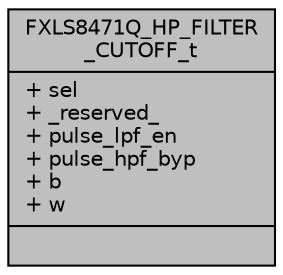 digraph "FXLS8471Q_HP_FILTER_CUTOFF_t"
{
  edge [fontname="Helvetica",fontsize="10",labelfontname="Helvetica",labelfontsize="10"];
  node [fontname="Helvetica",fontsize="10",shape=record];
  Node1 [label="{FXLS8471Q_HP_FILTER\l_CUTOFF_t\n|+ sel\l+ _reserved_\l+ pulse_lpf_en\l+ pulse_hpf_byp\l+ b\l+ w\l|}",height=0.2,width=0.4,color="black", fillcolor="grey75", style="filled", fontcolor="black"];
}
